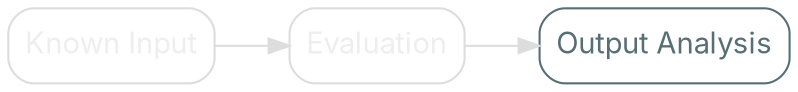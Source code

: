 digraph {
    bgcolor=transparent
    rankdir=LR

    // Default theme: enabled
    node[shape="rectangle" style="rounded,filled" color="#586E75" fillcolor="#ffffff" fontcolor="#586E75" fontname="Inter,Arial"]
    edge[color="#586E75" fontcolor="#000000" fontname="Inter,Arial" fontsize=11]

    Input[label="Known Input" color="#dddddd" fontcolor="#eeeeee"]
    Evaluation[color="#dddddd" fontcolor="#eeeeee"]
    Analysis[label="Output Analysis"]

    Input -> Evaluation[color="#dddddd"]
    Evaluation -> Analysis[color="#dddddd"]
}
